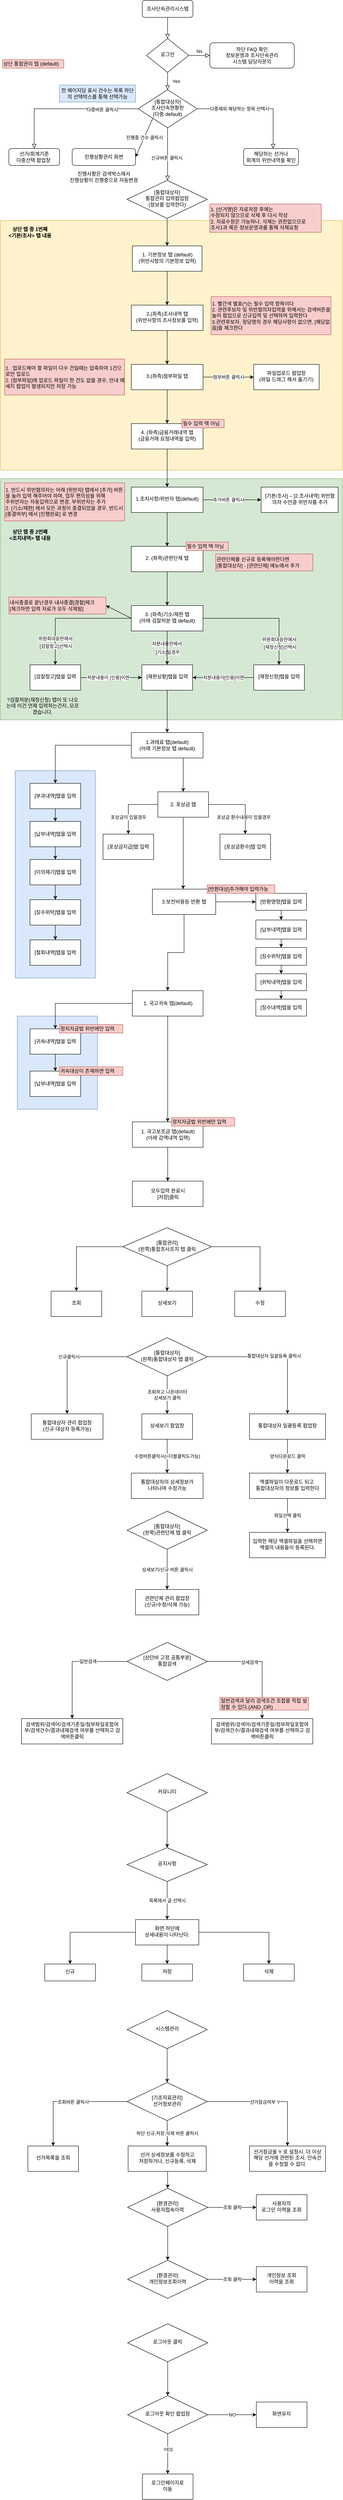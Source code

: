 <mxfile version="14.5.10" type="github">
  <diagram id="C5RBs43oDa-KdzZeNtuy" name="Page-1">
    <mxGraphModel dx="1038" dy="548" grid="1" gridSize="10" guides="1" tooltips="1" connect="1" arrows="1" fold="1" page="1" pageScale="1" pageWidth="827" pageHeight="1169" math="0" shadow="0">
      <root>
        <mxCell id="WIyWlLk6GJQsqaUBKTNV-0" />
        <mxCell id="WIyWlLk6GJQsqaUBKTNV-1" parent="WIyWlLk6GJQsqaUBKTNV-0" />
        <mxCell id="6jBMZ8I1oBQu_9AgyXMn-78" value="" style="endArrow=classic;html=1;exitX=0.5;exitY=1;exitDx=0;exitDy=0;entryX=0.5;entryY=0;entryDx=0;entryDy=0;" edge="1" parent="WIyWlLk6GJQsqaUBKTNV-1" source="6jBMZ8I1oBQu_9AgyXMn-67" target="6jBMZ8I1oBQu_9AgyXMn-77">
          <mxGeometry width="50" height="50" relative="1" as="geometry">
            <mxPoint x="490" y="5180" as="sourcePoint" />
            <mxPoint x="406" y="5230" as="targetPoint" />
          </mxGeometry>
        </mxCell>
        <mxCell id="6jBMZ8I1oBQu_9AgyXMn-10" value="" style="rounded=0;whiteSpace=wrap;html=1;fillColor=#dae8fc;strokeColor=#6c8ebf;" vertex="1" parent="WIyWlLk6GJQsqaUBKTNV-1">
          <mxGeometry x="50" y="2470" width="190" height="220" as="geometry" />
        </mxCell>
        <mxCell id="VF_8aTGz_swJNqBdA8Xl-92" value="" style="rounded=0;whiteSpace=wrap;html=1;fillColor=#dae8fc;strokeColor=#6c8ebf;" parent="WIyWlLk6GJQsqaUBKTNV-1" vertex="1">
          <mxGeometry x="45" y="1890" width="190" height="490" as="geometry" />
        </mxCell>
        <mxCell id="VF_8aTGz_swJNqBdA8Xl-57" value="" style="rounded=0;whiteSpace=wrap;html=1;fillColor=#d5e8d4;strokeColor=#82b366;" parent="WIyWlLk6GJQsqaUBKTNV-1" vertex="1">
          <mxGeometry x="10" y="1200" width="810" height="570" as="geometry" />
        </mxCell>
        <mxCell id="VF_8aTGz_swJNqBdA8Xl-43" value="" style="rounded=0;whiteSpace=wrap;html=1;fillColor=#fff2cc;strokeColor=#d6b656;" parent="WIyWlLk6GJQsqaUBKTNV-1" vertex="1">
          <mxGeometry x="10" y="590" width="810" height="590" as="geometry" />
        </mxCell>
        <mxCell id="WIyWlLk6GJQsqaUBKTNV-2" value="" style="rounded=0;html=1;jettySize=auto;orthogonalLoop=1;fontSize=11;endArrow=block;endFill=0;endSize=8;strokeWidth=1;shadow=0;labelBackgroundColor=none;edgeStyle=orthogonalEdgeStyle;" parent="WIyWlLk6GJQsqaUBKTNV-1" source="WIyWlLk6GJQsqaUBKTNV-3" target="WIyWlLk6GJQsqaUBKTNV-6" edge="1">
          <mxGeometry relative="1" as="geometry" />
        </mxCell>
        <mxCell id="WIyWlLk6GJQsqaUBKTNV-3" value="조사단속관리시스템" style="rounded=1;whiteSpace=wrap;html=1;fontSize=12;glass=0;strokeWidth=1;shadow=0;" parent="WIyWlLk6GJQsqaUBKTNV-1" vertex="1">
          <mxGeometry x="346" y="70" width="120" height="40" as="geometry" />
        </mxCell>
        <mxCell id="WIyWlLk6GJQsqaUBKTNV-4" value="Yes" style="rounded=0;html=1;jettySize=auto;orthogonalLoop=1;fontSize=11;endArrow=block;endFill=0;endSize=8;strokeWidth=1;shadow=0;labelBackgroundColor=none;edgeStyle=orthogonalEdgeStyle;" parent="WIyWlLk6GJQsqaUBKTNV-1" source="WIyWlLk6GJQsqaUBKTNV-6" target="WIyWlLk6GJQsqaUBKTNV-10" edge="1">
          <mxGeometry y="20" relative="1" as="geometry">
            <mxPoint as="offset" />
          </mxGeometry>
        </mxCell>
        <mxCell id="WIyWlLk6GJQsqaUBKTNV-5" value="No" style="edgeStyle=orthogonalEdgeStyle;rounded=0;html=1;jettySize=auto;orthogonalLoop=1;fontSize=11;endArrow=block;endFill=0;endSize=8;strokeWidth=1;shadow=0;labelBackgroundColor=none;" parent="WIyWlLk6GJQsqaUBKTNV-1" source="WIyWlLk6GJQsqaUBKTNV-6" target="WIyWlLk6GJQsqaUBKTNV-7" edge="1">
          <mxGeometry y="10" relative="1" as="geometry">
            <mxPoint as="offset" />
          </mxGeometry>
        </mxCell>
        <mxCell id="WIyWlLk6GJQsqaUBKTNV-6" value="로그인" style="rhombus;whiteSpace=wrap;html=1;shadow=0;fontFamily=Helvetica;fontSize=12;align=center;strokeWidth=1;spacing=6;spacingTop=-4;" parent="WIyWlLk6GJQsqaUBKTNV-1" vertex="1">
          <mxGeometry x="356" y="160" width="100" height="80" as="geometry" />
        </mxCell>
        <mxCell id="WIyWlLk6GJQsqaUBKTNV-7" value="하단 FAQ 확인&lt;br&gt;정보운영과 조사단속관리 &lt;br&gt;시스템 담당자문의" style="rounded=1;whiteSpace=wrap;html=1;fontSize=12;glass=0;strokeWidth=1;shadow=0;" parent="WIyWlLk6GJQsqaUBKTNV-1" vertex="1">
          <mxGeometry x="506" y="170" width="200" height="60" as="geometry" />
        </mxCell>
        <mxCell id="WIyWlLk6GJQsqaUBKTNV-8" value="" style="rounded=0;html=1;jettySize=auto;orthogonalLoop=1;fontSize=11;endArrow=block;endFill=0;endSize=8;strokeWidth=1;shadow=0;labelBackgroundColor=none;edgeStyle=orthogonalEdgeStyle;entryX=0.5;entryY=0;entryDx=0;entryDy=0;" parent="WIyWlLk6GJQsqaUBKTNV-1" edge="1">
          <mxGeometry x="0.758" y="44" relative="1" as="geometry">
            <mxPoint as="offset" />
            <mxPoint x="406" y="371" as="sourcePoint" />
            <mxPoint x="406" y="495" as="targetPoint" />
            <Array as="points" />
          </mxGeometry>
        </mxCell>
        <mxCell id="VF_8aTGz_swJNqBdA8Xl-21" value="신규버튼 클릭시" style="edgeLabel;html=1;align=center;verticalAlign=middle;resizable=0;points=[];" parent="WIyWlLk6GJQsqaUBKTNV-8" vertex="1" connectable="0">
          <mxGeometry x="0.136" y="-2" relative="1" as="geometry">
            <mxPoint as="offset" />
          </mxGeometry>
        </mxCell>
        <mxCell id="WIyWlLk6GJQsqaUBKTNV-9" value="" style="edgeStyle=orthogonalEdgeStyle;rounded=0;html=1;jettySize=auto;orthogonalLoop=1;fontSize=11;endArrow=block;endFill=0;endSize=8;strokeWidth=1;shadow=0;labelBackgroundColor=none;" parent="WIyWlLk6GJQsqaUBKTNV-1" source="WIyWlLk6GJQsqaUBKTNV-10" target="WIyWlLk6GJQsqaUBKTNV-12" edge="1">
          <mxGeometry y="10" relative="1" as="geometry">
            <mxPoint as="offset" />
            <Array as="points">
              <mxPoint x="656" y="326" />
            </Array>
          </mxGeometry>
        </mxCell>
        <mxCell id="VF_8aTGz_swJNqBdA8Xl-8" value="다중제외 해당하는 항목 선택시" style="edgeLabel;html=1;align=center;verticalAlign=middle;resizable=0;points=[];" parent="WIyWlLk6GJQsqaUBKTNV-9" vertex="1" connectable="0">
          <mxGeometry x="-0.275" relative="1" as="geometry">
            <mxPoint as="offset" />
          </mxGeometry>
        </mxCell>
        <mxCell id="WIyWlLk6GJQsqaUBKTNV-10" value="[통합대상자]&lt;br&gt;조사단속현황판&lt;br&gt;(다중 default)" style="rhombus;whiteSpace=wrap;html=1;shadow=0;fontFamily=Helvetica;fontSize=12;align=center;strokeWidth=1;spacing=6;spacingTop=-4;" parent="WIyWlLk6GJQsqaUBKTNV-1" vertex="1">
          <mxGeometry x="336" y="281" width="140" height="90" as="geometry" />
        </mxCell>
        <mxCell id="WIyWlLk6GJQsqaUBKTNV-12" value=" 해당하는 선거나 &lt;br&gt;회계의 위반내역을 확인" style="rounded=1;whiteSpace=wrap;html=1;fontSize=12;glass=0;strokeWidth=1;shadow=0;" parent="WIyWlLk6GJQsqaUBKTNV-1" vertex="1">
          <mxGeometry x="586" y="420" width="130" height="40" as="geometry" />
        </mxCell>
        <mxCell id="VF_8aTGz_swJNqBdA8Xl-0" value="한 페이지당 표시 건수는 목록 하단의 선택박스를 통해 선택가능" style="text;html=1;strokeColor=#6c8ebf;fillColor=#dae8fc;align=center;verticalAlign=middle;whiteSpace=wrap;rounded=0;" parent="WIyWlLk6GJQsqaUBKTNV-1" vertex="1">
          <mxGeometry x="150" y="270" width="180" height="40" as="geometry" />
        </mxCell>
        <mxCell id="VF_8aTGz_swJNqBdA8Xl-3" value="선거/회계기준 &lt;br&gt;다중선택 팝업창&amp;nbsp;" style="rounded=1;whiteSpace=wrap;html=1;fontSize=12;glass=0;strokeWidth=1;shadow=0;" parent="WIyWlLk6GJQsqaUBKTNV-1" vertex="1">
          <mxGeometry x="30" y="420" width="120" height="40" as="geometry" />
        </mxCell>
        <mxCell id="VF_8aTGz_swJNqBdA8Xl-4" value="" style="edgeStyle=orthogonalEdgeStyle;rounded=0;html=1;jettySize=auto;orthogonalLoop=1;fontSize=11;endArrow=block;endFill=0;endSize=8;strokeWidth=1;shadow=0;labelBackgroundColor=none;exitX=0;exitY=0.5;exitDx=0;exitDy=0;" parent="WIyWlLk6GJQsqaUBKTNV-1" source="WIyWlLk6GJQsqaUBKTNV-10" target="VF_8aTGz_swJNqBdA8Xl-3" edge="1">
          <mxGeometry x="-0.286" y="14" relative="1" as="geometry">
            <mxPoint as="offset" />
            <mxPoint x="486" y="336" as="sourcePoint" />
            <mxPoint x="636" y="420" as="targetPoint" />
          </mxGeometry>
        </mxCell>
        <mxCell id="VF_8aTGz_swJNqBdA8Xl-6" value="다중버튼 클릭시" style="edgeLabel;html=1;align=center;verticalAlign=middle;resizable=0;points=[];" parent="VF_8aTGz_swJNqBdA8Xl-4" vertex="1" connectable="0">
          <mxGeometry x="-0.498" y="2" relative="1" as="geometry">
            <mxPoint as="offset" />
          </mxGeometry>
        </mxCell>
        <mxCell id="VF_8aTGz_swJNqBdA8Xl-11" value="진행상황관리 화면" style="rounded=1;whiteSpace=wrap;html=1;fontSize=12;glass=0;strokeWidth=1;shadow=0;" parent="WIyWlLk6GJQsqaUBKTNV-1" vertex="1">
          <mxGeometry x="180" y="420" width="150" height="40" as="geometry" />
        </mxCell>
        <mxCell id="VF_8aTGz_swJNqBdA8Xl-15" value="진행중 건수 클릭시" style="endArrow=classic;html=1;exitX=0;exitY=1;exitDx=0;exitDy=0;entryX=1;entryY=0.5;entryDx=0;entryDy=0;" parent="WIyWlLk6GJQsqaUBKTNV-1" source="WIyWlLk6GJQsqaUBKTNV-10" target="VF_8aTGz_swJNqBdA8Xl-11" edge="1">
          <mxGeometry width="50" height="50" relative="1" as="geometry">
            <mxPoint x="310" y="500" as="sourcePoint" />
            <mxPoint x="360" y="450" as="targetPoint" />
          </mxGeometry>
        </mxCell>
        <mxCell id="VF_8aTGz_swJNqBdA8Xl-26" value="" style="edgeStyle=orthogonalEdgeStyle;rounded=0;orthogonalLoop=1;jettySize=auto;html=1;" parent="WIyWlLk6GJQsqaUBKTNV-1" source="VF_8aTGz_swJNqBdA8Xl-17" target="VF_8aTGz_swJNqBdA8Xl-25" edge="1">
          <mxGeometry relative="1" as="geometry" />
        </mxCell>
        <mxCell id="VF_8aTGz_swJNqBdA8Xl-17" value="[통합대상자]&lt;br&gt;통합관리 입력팝업창&lt;br&gt;(정보를 입력한다)" style="rhombus;whiteSpace=wrap;html=1;shadow=0;fontFamily=Helvetica;fontSize=12;align=center;strokeWidth=1;spacing=6;spacingTop=-4;" parent="WIyWlLk6GJQsqaUBKTNV-1" vertex="1">
          <mxGeometry x="310" y="495" width="190" height="90" as="geometry" />
        </mxCell>
        <mxCell id="VF_8aTGz_swJNqBdA8Xl-18" value="진행사황은 검색박스에서&lt;br&gt;진행상황이 진행중으로 자동변경" style="text;html=1;strokeColor=none;fillColor=none;align=center;verticalAlign=middle;whiteSpace=wrap;rounded=0;" parent="WIyWlLk6GJQsqaUBKTNV-1" vertex="1">
          <mxGeometry x="165" y="470" width="180" height="34" as="geometry" />
        </mxCell>
        <mxCell id="VF_8aTGz_swJNqBdA8Xl-22" value="1. [선거명]은 자료저장 후에는 &lt;br&gt;수정되지 않으므로 삭제 후 다시 작성&lt;br&gt;2. 자료수정은 가능하나, 삭제는 권한없으므로&lt;br&gt;조사1과 록은 정보운영과를 통해 삭제요청" style="text;html=1;strokeColor=#b85450;fillColor=#f8cecc;align=left;verticalAlign=middle;whiteSpace=wrap;rounded=0;" parent="WIyWlLk6GJQsqaUBKTNV-1" vertex="1">
          <mxGeometry x="506" y="551" width="264" height="67" as="geometry" />
        </mxCell>
        <mxCell id="VF_8aTGz_swJNqBdA8Xl-28" value="" style="edgeStyle=orthogonalEdgeStyle;rounded=0;orthogonalLoop=1;jettySize=auto;html=1;" parent="WIyWlLk6GJQsqaUBKTNV-1" source="VF_8aTGz_swJNqBdA8Xl-25" target="VF_8aTGz_swJNqBdA8Xl-27" edge="1">
          <mxGeometry relative="1" as="geometry" />
        </mxCell>
        <mxCell id="VF_8aTGz_swJNqBdA8Xl-25" value="1. 기본정보 탭 (default)&lt;br&gt;(위반사항의 기본정보 입력)" style="whiteSpace=wrap;html=1;shadow=0;strokeWidth=1;spacing=6;spacingTop=-4;" parent="WIyWlLk6GJQsqaUBKTNV-1" vertex="1">
          <mxGeometry x="322.5" y="650" width="165" height="60" as="geometry" />
        </mxCell>
        <mxCell id="VF_8aTGz_swJNqBdA8Xl-30" value="" style="edgeStyle=orthogonalEdgeStyle;rounded=0;orthogonalLoop=1;jettySize=auto;html=1;" parent="WIyWlLk6GJQsqaUBKTNV-1" source="VF_8aTGz_swJNqBdA8Xl-27" target="VF_8aTGz_swJNqBdA8Xl-29" edge="1">
          <mxGeometry relative="1" as="geometry" />
        </mxCell>
        <mxCell id="VF_8aTGz_swJNqBdA8Xl-27" value="2.(좌측)조사내역 탭&lt;br&gt;(위반사항의 조사정보를 입력)" style="whiteSpace=wrap;html=1;shadow=0;strokeWidth=1;spacing=6;spacingTop=-4;" parent="WIyWlLk6GJQsqaUBKTNV-1" vertex="1">
          <mxGeometry x="320" y="790" width="170" height="60" as="geometry" />
        </mxCell>
        <mxCell id="VF_8aTGz_swJNqBdA8Xl-33" value="첨부버튼 클릭시" style="edgeStyle=orthogonalEdgeStyle;rounded=0;orthogonalLoop=1;jettySize=auto;html=1;" parent="WIyWlLk6GJQsqaUBKTNV-1" source="VF_8aTGz_swJNqBdA8Xl-29" target="VF_8aTGz_swJNqBdA8Xl-32" edge="1">
          <mxGeometry relative="1" as="geometry" />
        </mxCell>
        <mxCell id="VF_8aTGz_swJNqBdA8Xl-36" value="" style="edgeStyle=orthogonalEdgeStyle;rounded=0;orthogonalLoop=1;jettySize=auto;html=1;" parent="WIyWlLk6GJQsqaUBKTNV-1" source="VF_8aTGz_swJNqBdA8Xl-29" target="VF_8aTGz_swJNqBdA8Xl-35" edge="1">
          <mxGeometry relative="1" as="geometry" />
        </mxCell>
        <mxCell id="VF_8aTGz_swJNqBdA8Xl-29" value="3.(좌측)첨부파일 탭" style="whiteSpace=wrap;html=1;shadow=0;strokeWidth=1;spacing=6;spacingTop=-4;" parent="WIyWlLk6GJQsqaUBKTNV-1" vertex="1">
          <mxGeometry x="320" y="930" width="170" height="60" as="geometry" />
        </mxCell>
        <mxCell id="VF_8aTGz_swJNqBdA8Xl-31" value="1. 빨간색 별표(*)는 필수 입력 항목이다&lt;br&gt;2. 관련후보자 및 위반혐의자입력을 위해서는 검색버튼을 눌러 팝업으로 신규입력 및 선택하여 입력한다&lt;br&gt;3.관련후보자, 정당명의 경우 해당사항이 없으면, [해당없음]을 체크한다" style="text;html=1;strokeColor=#b85450;fillColor=#f8cecc;align=left;verticalAlign=middle;whiteSpace=wrap;rounded=0;" parent="WIyWlLk6GJQsqaUBKTNV-1" vertex="1">
          <mxGeometry x="509" y="770" width="284" height="90" as="geometry" />
        </mxCell>
        <mxCell id="VF_8aTGz_swJNqBdA8Xl-32" value="파일업로드 팝업창&lt;br&gt;(파일 드래그 해서 옮기기)" style="whiteSpace=wrap;html=1;shadow=0;strokeWidth=1;spacing=6;spacingTop=-4;" parent="WIyWlLk6GJQsqaUBKTNV-1" vertex="1">
          <mxGeometry x="610" y="930" width="155" height="60" as="geometry" />
        </mxCell>
        <mxCell id="VF_8aTGz_swJNqBdA8Xl-34" value="1.&amp;nbsp; 업로드해야 할 파일이 다수 건일때는 압축하여 1건으로만 업로드&lt;br&gt;2.&amp;nbsp;[첨부파일]에 업로드 파일이 한 건도 없을 경우, 안내 메세지 팝업이 발생되지만 저장 가능" style="text;html=1;strokeColor=#b85450;fillColor=#f8cecc;align=left;verticalAlign=middle;whiteSpace=wrap;rounded=0;" parent="WIyWlLk6GJQsqaUBKTNV-1" vertex="1">
          <mxGeometry x="20" y="917.5" width="284" height="85" as="geometry" />
        </mxCell>
        <mxCell id="VF_8aTGz_swJNqBdA8Xl-38" value="" style="edgeStyle=orthogonalEdgeStyle;rounded=0;orthogonalLoop=1;jettySize=auto;html=1;" parent="WIyWlLk6GJQsqaUBKTNV-1" source="VF_8aTGz_swJNqBdA8Xl-35" target="VF_8aTGz_swJNqBdA8Xl-37" edge="1">
          <mxGeometry relative="1" as="geometry" />
        </mxCell>
        <mxCell id="VF_8aTGz_swJNqBdA8Xl-35" value="4. (좌측)금융거래내역 탭&lt;br&gt;(금융거래 요청내역을 입력)" style="whiteSpace=wrap;html=1;shadow=0;strokeWidth=1;spacing=6;spacingTop=-4;" parent="WIyWlLk6GJQsqaUBKTNV-1" vertex="1">
          <mxGeometry x="320" y="1070" width="170" height="60" as="geometry" />
        </mxCell>
        <mxCell id="VF_8aTGz_swJNqBdA8Xl-47" value="" style="edgeStyle=orthogonalEdgeStyle;rounded=0;orthogonalLoop=1;jettySize=auto;html=1;" parent="WIyWlLk6GJQsqaUBKTNV-1" source="VF_8aTGz_swJNqBdA8Xl-37" target="VF_8aTGz_swJNqBdA8Xl-46" edge="1">
          <mxGeometry relative="1" as="geometry" />
        </mxCell>
        <mxCell id="VF_8aTGz_swJNqBdA8Xl-48" value="추가버튼 클릭시" style="edgeLabel;html=1;align=center;verticalAlign=middle;resizable=0;points=[];" parent="VF_8aTGz_swJNqBdA8Xl-47" vertex="1" connectable="0">
          <mxGeometry x="0.189" y="2" relative="1" as="geometry">
            <mxPoint x="-22" y="2" as="offset" />
          </mxGeometry>
        </mxCell>
        <mxCell id="VF_8aTGz_swJNqBdA8Xl-52" value="" style="edgeStyle=orthogonalEdgeStyle;rounded=0;orthogonalLoop=1;jettySize=auto;html=1;" parent="WIyWlLk6GJQsqaUBKTNV-1" source="VF_8aTGz_swJNqBdA8Xl-37" target="VF_8aTGz_swJNqBdA8Xl-51" edge="1">
          <mxGeometry relative="1" as="geometry" />
        </mxCell>
        <mxCell id="VF_8aTGz_swJNqBdA8Xl-37" value="1.조치사항/위반자 탭(default)" style="whiteSpace=wrap;html=1;shadow=0;strokeWidth=1;spacing=6;spacingTop=-4;" parent="WIyWlLk6GJQsqaUBKTNV-1" vertex="1">
          <mxGeometry x="320" y="1220" width="170" height="60" as="geometry" />
        </mxCell>
        <mxCell id="VF_8aTGz_swJNqBdA8Xl-39" value="필수 입력 택 아님" style="text;html=1;strokeColor=#b85450;fillColor=#f8cecc;align=left;verticalAlign=middle;whiteSpace=wrap;rounded=0;" parent="WIyWlLk6GJQsqaUBKTNV-1" vertex="1">
          <mxGeometry x="440" y="1060" width="100" height="20" as="geometry" />
        </mxCell>
        <mxCell id="VF_8aTGz_swJNqBdA8Xl-44" value="&lt;b&gt;상단 탭 중 1번째 &lt;br&gt;&amp;lt;기본/조사&amp;gt; 탭 내용&lt;/b&gt;" style="text;html=1;strokeColor=none;fillColor=none;align=center;verticalAlign=middle;whiteSpace=wrap;rounded=0;" parent="WIyWlLk6GJQsqaUBKTNV-1" vertex="1">
          <mxGeometry x="20" y="601" width="120" height="34" as="geometry" />
        </mxCell>
        <mxCell id="VF_8aTGz_swJNqBdA8Xl-46" value="&lt;span style=&quot;text-align: left&quot;&gt;[기본/조사] – [2.조사내역] 위반혐의자 수만큼 &lt;/span&gt;위반자를 추가" style="whiteSpace=wrap;html=1;shadow=0;strokeWidth=1;spacing=6;spacingTop=-4;" parent="WIyWlLk6GJQsqaUBKTNV-1" vertex="1">
          <mxGeometry x="627.5" y="1220" width="182.5" height="60" as="geometry" />
        </mxCell>
        <mxCell id="VF_8aTGz_swJNqBdA8Xl-50" value="1. 반드시 위반혐의자는 아래 [위반자] 탭에서 [추가] 버튼을 눌러 입력 해주어야 하며, 업무 편의성을 위해&lt;br&gt; 주위반자는 자동입력으로 변경, 부위반자는 추가&lt;br&gt;2. [기소/재판] 에서 모든 과정이 종결되었을 경우, 반드시 [종결여부] 에서 [진행완료] 로 변경" style="text;html=1;strokeColor=#b85450;fillColor=#f8cecc;align=left;verticalAlign=middle;whiteSpace=wrap;rounded=0;" parent="WIyWlLk6GJQsqaUBKTNV-1" vertex="1">
          <mxGeometry x="20" y="1210" width="284" height="90" as="geometry" />
        </mxCell>
        <mxCell id="VF_8aTGz_swJNqBdA8Xl-56" value="" style="edgeStyle=orthogonalEdgeStyle;rounded=0;orthogonalLoop=1;jettySize=auto;html=1;" parent="WIyWlLk6GJQsqaUBKTNV-1" source="VF_8aTGz_swJNqBdA8Xl-51" target="VF_8aTGz_swJNqBdA8Xl-55" edge="1">
          <mxGeometry relative="1" as="geometry" />
        </mxCell>
        <mxCell id="VF_8aTGz_swJNqBdA8Xl-51" value="2. (좌측)관련단체 탭" style="whiteSpace=wrap;html=1;shadow=0;strokeWidth=1;spacing=6;spacingTop=-4;" parent="WIyWlLk6GJQsqaUBKTNV-1" vertex="1">
          <mxGeometry x="320" y="1360" width="170" height="60" as="geometry" />
        </mxCell>
        <mxCell id="VF_8aTGz_swJNqBdA8Xl-53" value="필수 입력 택 아님" style="text;html=1;strokeColor=#b85450;fillColor=#f8cecc;align=left;verticalAlign=middle;whiteSpace=wrap;rounded=0;" parent="WIyWlLk6GJQsqaUBKTNV-1" vertex="1">
          <mxGeometry x="450" y="1350" width="100" height="20" as="geometry" />
        </mxCell>
        <mxCell id="VF_8aTGz_swJNqBdA8Xl-54" value="관련단체를 신규로 등록해야한다면 &lt;br&gt;[통합대상자] - [관련단체] 메뉴에서 추가" style="text;html=1;strokeColor=#b85450;fillColor=#f8cecc;align=left;verticalAlign=middle;whiteSpace=wrap;rounded=0;" parent="WIyWlLk6GJQsqaUBKTNV-1" vertex="1">
          <mxGeometry x="520" y="1378" width="230" height="40" as="geometry" />
        </mxCell>
        <mxCell id="VF_8aTGz_swJNqBdA8Xl-60" value="" style="edgeStyle=orthogonalEdgeStyle;rounded=0;orthogonalLoop=1;jettySize=auto;html=1;" parent="WIyWlLk6GJQsqaUBKTNV-1" source="VF_8aTGz_swJNqBdA8Xl-55" target="VF_8aTGz_swJNqBdA8Xl-59" edge="1">
          <mxGeometry relative="1" as="geometry" />
        </mxCell>
        <mxCell id="VF_8aTGz_swJNqBdA8Xl-72" value="처분내용란에서" style="edgeLabel;html=1;align=center;verticalAlign=middle;resizable=0;points=[];" parent="VF_8aTGz_swJNqBdA8Xl-60" vertex="1" connectable="0">
          <mxGeometry x="-0.265" y="-1" relative="1" as="geometry">
            <mxPoint as="offset" />
          </mxGeometry>
        </mxCell>
        <mxCell id="VF_8aTGz_swJNqBdA8Xl-73" value="[기소]일경우" style="edgeLabel;html=1;align=center;verticalAlign=middle;resizable=0;points=[];" parent="VF_8aTGz_swJNqBdA8Xl-60" vertex="1" connectable="0">
          <mxGeometry x="0.235" y="1" relative="1" as="geometry">
            <mxPoint as="offset" />
          </mxGeometry>
        </mxCell>
        <mxCell id="VF_8aTGz_swJNqBdA8Xl-62" value="" style="edgeStyle=orthogonalEdgeStyle;rounded=0;orthogonalLoop=1;jettySize=auto;html=1;" parent="WIyWlLk6GJQsqaUBKTNV-1" source="VF_8aTGz_swJNqBdA8Xl-55" target="VF_8aTGz_swJNqBdA8Xl-61" edge="1">
          <mxGeometry relative="1" as="geometry" />
        </mxCell>
        <mxCell id="VF_8aTGz_swJNqBdA8Xl-65" value="[검찰항고]선택시" style="edgeLabel;html=1;align=center;verticalAlign=middle;resizable=0;points=[];" parent="VF_8aTGz_swJNqBdA8Xl-62" vertex="1" connectable="0">
          <mxGeometry x="0.696" y="1" relative="1" as="geometry">
            <mxPoint as="offset" />
          </mxGeometry>
        </mxCell>
        <mxCell id="VF_8aTGz_swJNqBdA8Xl-67" value="위원회대응란에서" style="edgeLabel;html=1;align=center;verticalAlign=middle;resizable=0;points=[];" parent="VF_8aTGz_swJNqBdA8Xl-62" vertex="1" connectable="0">
          <mxGeometry x="0.531" relative="1" as="geometry">
            <mxPoint y="6" as="offset" />
          </mxGeometry>
        </mxCell>
        <mxCell id="VF_8aTGz_swJNqBdA8Xl-64" value="" style="edgeStyle=orthogonalEdgeStyle;rounded=0;orthogonalLoop=1;jettySize=auto;html=1;" parent="WIyWlLk6GJQsqaUBKTNV-1" source="VF_8aTGz_swJNqBdA8Xl-55" target="VF_8aTGz_swJNqBdA8Xl-63" edge="1">
          <mxGeometry relative="1" as="geometry" />
        </mxCell>
        <mxCell id="VF_8aTGz_swJNqBdA8Xl-70" value="위원회대응란에서" style="edgeLabel;html=1;align=center;verticalAlign=middle;resizable=0;points=[];" parent="VF_8aTGz_swJNqBdA8Xl-64" vertex="1" connectable="0">
          <mxGeometry x="0.541" y="-2" relative="1" as="geometry">
            <mxPoint x="2" y="6" as="offset" />
          </mxGeometry>
        </mxCell>
        <mxCell id="VF_8aTGz_swJNqBdA8Xl-71" value="[재정신청]선택시" style="edgeLabel;html=1;align=center;verticalAlign=middle;resizable=0;points=[];" parent="VF_8aTGz_swJNqBdA8Xl-64" vertex="1" connectable="0">
          <mxGeometry x="0.706" y="2" relative="1" as="geometry">
            <mxPoint as="offset" />
          </mxGeometry>
        </mxCell>
        <mxCell id="VF_8aTGz_swJNqBdA8Xl-80" style="edgeStyle=orthogonalEdgeStyle;rounded=0;orthogonalLoop=1;jettySize=auto;html=1;" parent="WIyWlLk6GJQsqaUBKTNV-1" source="VF_8aTGz_swJNqBdA8Xl-55" edge="1">
          <mxGeometry relative="1" as="geometry">
            <mxPoint x="405" y="1800" as="targetPoint" />
          </mxGeometry>
        </mxCell>
        <mxCell id="VF_8aTGz_swJNqBdA8Xl-55" value="3. (좌측)기소/재판 탭&lt;br&gt;(아래 검찰처분 탭 default)" style="whiteSpace=wrap;html=1;shadow=0;strokeWidth=1;spacing=6;spacingTop=-4;" parent="WIyWlLk6GJQsqaUBKTNV-1" vertex="1">
          <mxGeometry x="320" y="1500" width="170" height="60" as="geometry" />
        </mxCell>
        <mxCell id="VF_8aTGz_swJNqBdA8Xl-58" value="&lt;b&gt;상단 탭 중 2번째 &lt;br&gt;&amp;lt;조치내역&amp;gt; 탭 내용&lt;/b&gt;" style="text;html=1;strokeColor=none;fillColor=none;align=center;verticalAlign=middle;whiteSpace=wrap;rounded=0;" parent="WIyWlLk6GJQsqaUBKTNV-1" vertex="1">
          <mxGeometry x="20" y="1316" width="120" height="34" as="geometry" />
        </mxCell>
        <mxCell id="VF_8aTGz_swJNqBdA8Xl-59" value="[재판상황]탭을 입력" style="whiteSpace=wrap;html=1;shadow=0;strokeWidth=1;spacing=6;spacingTop=-4;" parent="WIyWlLk6GJQsqaUBKTNV-1" vertex="1">
          <mxGeometry x="345" y="1640" width="120" height="60" as="geometry" />
        </mxCell>
        <mxCell id="VF_8aTGz_swJNqBdA8Xl-61" value="[검찰항고]탭을 입력" style="whiteSpace=wrap;html=1;shadow=0;strokeWidth=1;spacing=6;spacingTop=-4;" parent="WIyWlLk6GJQsqaUBKTNV-1" vertex="1">
          <mxGeometry x="80" y="1640" width="120" height="60" as="geometry" />
        </mxCell>
        <mxCell id="VF_8aTGz_swJNqBdA8Xl-63" value="[재정신청]탭을 입력" style="whiteSpace=wrap;html=1;shadow=0;strokeWidth=1;spacing=6;spacingTop=-4;" parent="WIyWlLk6GJQsqaUBKTNV-1" vertex="1">
          <mxGeometry x="610" y="1640" width="120" height="60" as="geometry" />
        </mxCell>
        <mxCell id="VF_8aTGz_swJNqBdA8Xl-74" value="내사종결로 끝난경우 내사종결[경찰]체크&lt;br&gt;[체크하면 입력 자료가 모두 삭제됨]" style="text;html=1;strokeColor=#b85450;fillColor=#f8cecc;align=left;verticalAlign=middle;whiteSpace=wrap;rounded=0;" parent="WIyWlLk6GJQsqaUBKTNV-1" vertex="1">
          <mxGeometry x="30" y="1480" width="230" height="40" as="geometry" />
        </mxCell>
        <mxCell id="VF_8aTGz_swJNqBdA8Xl-75" value="" style="endArrow=classic;html=1;entryX=1;entryY=0.5;entryDx=0;entryDy=0;exitX=0;exitY=0.5;exitDx=0;exitDy=0;" parent="WIyWlLk6GJQsqaUBKTNV-1" source="VF_8aTGz_swJNqBdA8Xl-55" target="VF_8aTGz_swJNqBdA8Xl-74" edge="1">
          <mxGeometry width="50" height="50" relative="1" as="geometry">
            <mxPoint x="310" y="1640" as="sourcePoint" />
            <mxPoint x="360" y="1590" as="targetPoint" />
          </mxGeometry>
        </mxCell>
        <mxCell id="VF_8aTGz_swJNqBdA8Xl-76" value="처분내용이 [인용]이면" style="endArrow=classic;html=1;exitX=1;exitY=0.5;exitDx=0;exitDy=0;entryX=0;entryY=0.5;entryDx=0;entryDy=0;" parent="WIyWlLk6GJQsqaUBKTNV-1" source="VF_8aTGz_swJNqBdA8Xl-61" edge="1">
          <mxGeometry x="-0.111" width="50" height="50" relative="1" as="geometry">
            <mxPoint x="210" y="1670" as="sourcePoint" />
            <mxPoint x="345" y="1670" as="targetPoint" />
            <mxPoint as="offset" />
          </mxGeometry>
        </mxCell>
        <mxCell id="VF_8aTGz_swJNqBdA8Xl-77" value="처분내용이[인용]이면" style="endArrow=classic;html=1;exitX=0;exitY=0.5;exitDx=0;exitDy=0;entryX=1;entryY=0.5;entryDx=0;entryDy=0;" parent="WIyWlLk6GJQsqaUBKTNV-1" source="VF_8aTGz_swJNqBdA8Xl-63" target="VF_8aTGz_swJNqBdA8Xl-59" edge="1">
          <mxGeometry width="50" height="50" relative="1" as="geometry">
            <mxPoint x="310" y="1640" as="sourcePoint" />
            <mxPoint x="360" y="1590" as="targetPoint" />
          </mxGeometry>
        </mxCell>
        <mxCell id="VF_8aTGz_swJNqBdA8Xl-78" value="?검찰처분(재정신청) 탭이 또 나오는데 이건 언제 입력하는건지..모르겠습니다." style="text;html=1;strokeColor=none;fillColor=none;align=center;verticalAlign=middle;whiteSpace=wrap;rounded=0;" parent="WIyWlLk6GJQsqaUBKTNV-1" vertex="1">
          <mxGeometry x="20" y="1720" width="180" height="34" as="geometry" />
        </mxCell>
        <mxCell id="VF_8aTGz_swJNqBdA8Xl-83" value="" style="edgeStyle=orthogonalEdgeStyle;rounded=0;orthogonalLoop=1;jettySize=auto;html=1;" parent="WIyWlLk6GJQsqaUBKTNV-1" source="VF_8aTGz_swJNqBdA8Xl-81" target="VF_8aTGz_swJNqBdA8Xl-82" edge="1">
          <mxGeometry relative="1" as="geometry" />
        </mxCell>
        <mxCell id="VF_8aTGz_swJNqBdA8Xl-94" value="" style="edgeStyle=orthogonalEdgeStyle;rounded=0;orthogonalLoop=1;jettySize=auto;html=1;" parent="WIyWlLk6GJQsqaUBKTNV-1" source="VF_8aTGz_swJNqBdA8Xl-81" target="VF_8aTGz_swJNqBdA8Xl-93" edge="1">
          <mxGeometry relative="1" as="geometry">
            <Array as="points">
              <mxPoint x="443" y="1900" />
              <mxPoint x="443" y="1900" />
            </Array>
          </mxGeometry>
        </mxCell>
        <mxCell id="VF_8aTGz_swJNqBdA8Xl-81" value="1.과태료 탭(default)&lt;br&gt;(아래 기본정보 탭 default)" style="rounded=0;whiteSpace=wrap;html=1;" parent="WIyWlLk6GJQsqaUBKTNV-1" vertex="1">
          <mxGeometry x="320" y="1800" width="170" height="60" as="geometry" />
        </mxCell>
        <mxCell id="VF_8aTGz_swJNqBdA8Xl-85" value="" style="edgeStyle=orthogonalEdgeStyle;rounded=0;orthogonalLoop=1;jettySize=auto;html=1;" parent="WIyWlLk6GJQsqaUBKTNV-1" source="VF_8aTGz_swJNqBdA8Xl-82" target="VF_8aTGz_swJNqBdA8Xl-84" edge="1">
          <mxGeometry relative="1" as="geometry" />
        </mxCell>
        <mxCell id="VF_8aTGz_swJNqBdA8Xl-82" value="[부과내역]탭을 입력" style="whiteSpace=wrap;html=1;rounded=0;" parent="WIyWlLk6GJQsqaUBKTNV-1" vertex="1">
          <mxGeometry x="80" y="1920" width="120" height="60" as="geometry" />
        </mxCell>
        <mxCell id="VF_8aTGz_swJNqBdA8Xl-87" value="" style="edgeStyle=orthogonalEdgeStyle;rounded=0;orthogonalLoop=1;jettySize=auto;html=1;" parent="WIyWlLk6GJQsqaUBKTNV-1" source="VF_8aTGz_swJNqBdA8Xl-84" target="VF_8aTGz_swJNqBdA8Xl-86" edge="1">
          <mxGeometry relative="1" as="geometry" />
        </mxCell>
        <mxCell id="VF_8aTGz_swJNqBdA8Xl-84" value="[납부내역]탭을 입력" style="whiteSpace=wrap;html=1;rounded=0;" parent="WIyWlLk6GJQsqaUBKTNV-1" vertex="1">
          <mxGeometry x="80" y="2010" width="120" height="60" as="geometry" />
        </mxCell>
        <mxCell id="VF_8aTGz_swJNqBdA8Xl-89" value="" style="edgeStyle=orthogonalEdgeStyle;rounded=0;orthogonalLoop=1;jettySize=auto;html=1;" parent="WIyWlLk6GJQsqaUBKTNV-1" source="VF_8aTGz_swJNqBdA8Xl-86" target="VF_8aTGz_swJNqBdA8Xl-88" edge="1">
          <mxGeometry relative="1" as="geometry" />
        </mxCell>
        <mxCell id="VF_8aTGz_swJNqBdA8Xl-86" value="[이의제기]탭을 입력" style="whiteSpace=wrap;html=1;rounded=0;" parent="WIyWlLk6GJQsqaUBKTNV-1" vertex="1">
          <mxGeometry x="80" y="2100" width="120" height="60" as="geometry" />
        </mxCell>
        <mxCell id="VF_8aTGz_swJNqBdA8Xl-91" value="" style="edgeStyle=orthogonalEdgeStyle;rounded=0;orthogonalLoop=1;jettySize=auto;html=1;" parent="WIyWlLk6GJQsqaUBKTNV-1" source="VF_8aTGz_swJNqBdA8Xl-88" target="VF_8aTGz_swJNqBdA8Xl-90" edge="1">
          <mxGeometry relative="1" as="geometry" />
        </mxCell>
        <mxCell id="VF_8aTGz_swJNqBdA8Xl-88" value="[징수위탁]탭을 입력" style="whiteSpace=wrap;html=1;rounded=0;" parent="WIyWlLk6GJQsqaUBKTNV-1" vertex="1">
          <mxGeometry x="80" y="2195" width="120" height="60" as="geometry" />
        </mxCell>
        <mxCell id="VF_8aTGz_swJNqBdA8Xl-90" value="[철회내역]탭을 입력" style="whiteSpace=wrap;html=1;rounded=0;" parent="WIyWlLk6GJQsqaUBKTNV-1" vertex="1">
          <mxGeometry x="80" y="2290" width="120" height="60" as="geometry" />
        </mxCell>
        <mxCell id="VF_8aTGz_swJNqBdA8Xl-96" value="" style="edgeStyle=orthogonalEdgeStyle;rounded=0;orthogonalLoop=1;jettySize=auto;html=1;" parent="WIyWlLk6GJQsqaUBKTNV-1" source="VF_8aTGz_swJNqBdA8Xl-93" target="VF_8aTGz_swJNqBdA8Xl-95" edge="1">
          <mxGeometry relative="1" as="geometry" />
        </mxCell>
        <mxCell id="VF_8aTGz_swJNqBdA8Xl-97" value="포상금이 있을경우" style="edgeLabel;html=1;align=center;verticalAlign=middle;resizable=0;points=[];" parent="VF_8aTGz_swJNqBdA8Xl-96" vertex="1" connectable="0">
          <mxGeometry x="0.323" y="2" relative="1" as="geometry">
            <mxPoint x="-2" y="7" as="offset" />
          </mxGeometry>
        </mxCell>
        <mxCell id="VF_8aTGz_swJNqBdA8Xl-99" value="" style="edgeStyle=orthogonalEdgeStyle;rounded=0;orthogonalLoop=1;jettySize=auto;html=1;" parent="WIyWlLk6GJQsqaUBKTNV-1" source="VF_8aTGz_swJNqBdA8Xl-93" target="VF_8aTGz_swJNqBdA8Xl-98" edge="1">
          <mxGeometry relative="1" as="geometry" />
        </mxCell>
        <mxCell id="VF_8aTGz_swJNqBdA8Xl-100" value="포상금 환수내용이 있을경우" style="edgeLabel;html=1;align=center;verticalAlign=middle;resizable=0;points=[];" parent="VF_8aTGz_swJNqBdA8Xl-99" vertex="1" connectable="0">
          <mxGeometry x="0.702" y="-2" relative="1" as="geometry">
            <mxPoint x="-2" y="-17" as="offset" />
          </mxGeometry>
        </mxCell>
        <mxCell id="VF_8aTGz_swJNqBdA8Xl-93" value="2. 포상금 탭" style="whiteSpace=wrap;html=1;rounded=0;" parent="WIyWlLk6GJQsqaUBKTNV-1" vertex="1">
          <mxGeometry x="383" y="1940" width="120" height="60" as="geometry" />
        </mxCell>
        <mxCell id="VF_8aTGz_swJNqBdA8Xl-95" value="[포상금지급]탭 입력" style="whiteSpace=wrap;html=1;rounded=0;" parent="WIyWlLk6GJQsqaUBKTNV-1" vertex="1">
          <mxGeometry x="253" y="2040" width="120" height="60" as="geometry" />
        </mxCell>
        <mxCell id="VF_8aTGz_swJNqBdA8Xl-98" value="[포상금환수]탭 입력" style="whiteSpace=wrap;html=1;rounded=0;" parent="WIyWlLk6GJQsqaUBKTNV-1" vertex="1">
          <mxGeometry x="530" y="2040" width="120" height="60" as="geometry" />
        </mxCell>
        <mxCell id="6jBMZ8I1oBQu_9AgyXMn-1" value="" style="edgeStyle=orthogonalEdgeStyle;rounded=0;orthogonalLoop=1;jettySize=auto;html=1;" edge="1" parent="WIyWlLk6GJQsqaUBKTNV-1" source="VF_8aTGz_swJNqBdA8Xl-101" target="6jBMZ8I1oBQu_9AgyXMn-0">
          <mxGeometry relative="1" as="geometry" />
        </mxCell>
        <mxCell id="6jBMZ8I1oBQu_9AgyXMn-97" value="" style="edgeStyle=orthogonalEdgeStyle;rounded=0;orthogonalLoop=1;jettySize=auto;html=1;" edge="1" parent="WIyWlLk6GJQsqaUBKTNV-1" source="VF_8aTGz_swJNqBdA8Xl-101" target="6jBMZ8I1oBQu_9AgyXMn-96">
          <mxGeometry relative="1" as="geometry" />
        </mxCell>
        <mxCell id="VF_8aTGz_swJNqBdA8Xl-101" value="3.보전비용등 반환 탭" style="whiteSpace=wrap;html=1;rounded=0;" parent="WIyWlLk6GJQsqaUBKTNV-1" vertex="1">
          <mxGeometry x="370" y="2170" width="150" height="60" as="geometry" />
        </mxCell>
        <mxCell id="VF_8aTGz_swJNqBdA8Xl-103" value="" style="endArrow=classic;html=1;exitX=0.5;exitY=1;exitDx=0;exitDy=0;" parent="WIyWlLk6GJQsqaUBKTNV-1" source="VF_8aTGz_swJNqBdA8Xl-93" edge="1">
          <mxGeometry width="50" height="50" relative="1" as="geometry">
            <mxPoint x="330" y="2030" as="sourcePoint" />
            <mxPoint x="443" y="2170" as="targetPoint" />
          </mxGeometry>
        </mxCell>
        <mxCell id="6jBMZ8I1oBQu_9AgyXMn-5" value="" style="edgeStyle=orthogonalEdgeStyle;rounded=0;orthogonalLoop=1;jettySize=auto;html=1;" edge="1" parent="WIyWlLk6GJQsqaUBKTNV-1" source="6jBMZ8I1oBQu_9AgyXMn-0" target="6jBMZ8I1oBQu_9AgyXMn-4">
          <mxGeometry relative="1" as="geometry" />
        </mxCell>
        <mxCell id="6jBMZ8I1oBQu_9AgyXMn-14" value="" style="edgeStyle=orthogonalEdgeStyle;rounded=0;orthogonalLoop=1;jettySize=auto;html=1;" edge="1" parent="WIyWlLk6GJQsqaUBKTNV-1" source="6jBMZ8I1oBQu_9AgyXMn-0" target="6jBMZ8I1oBQu_9AgyXMn-13">
          <mxGeometry relative="1" as="geometry" />
        </mxCell>
        <mxCell id="6jBMZ8I1oBQu_9AgyXMn-0" value="1. 국고귀속 탭(default)" style="whiteSpace=wrap;html=1;rounded=0;" vertex="1" parent="WIyWlLk6GJQsqaUBKTNV-1">
          <mxGeometry x="322.5" y="2410" width="167.5" height="60" as="geometry" />
        </mxCell>
        <mxCell id="6jBMZ8I1oBQu_9AgyXMn-7" value="" style="edgeStyle=orthogonalEdgeStyle;rounded=0;orthogonalLoop=1;jettySize=auto;html=1;" edge="1" parent="WIyWlLk6GJQsqaUBKTNV-1" source="6jBMZ8I1oBQu_9AgyXMn-4" target="6jBMZ8I1oBQu_9AgyXMn-6">
          <mxGeometry relative="1" as="geometry" />
        </mxCell>
        <mxCell id="6jBMZ8I1oBQu_9AgyXMn-4" value="[귀속내역]탭을 입력" style="whiteSpace=wrap;html=1;rounded=0;" vertex="1" parent="WIyWlLk6GJQsqaUBKTNV-1">
          <mxGeometry x="80" y="2500" width="120" height="60" as="geometry" />
        </mxCell>
        <mxCell id="6jBMZ8I1oBQu_9AgyXMn-6" value="[납부내역]탭을 입력" style="whiteSpace=wrap;html=1;rounded=0;" vertex="1" parent="WIyWlLk6GJQsqaUBKTNV-1">
          <mxGeometry x="80" y="2600" width="120" height="60" as="geometry" />
        </mxCell>
        <mxCell id="6jBMZ8I1oBQu_9AgyXMn-8" value="정치자금법 위반에만 입력" style="text;html=1;strokeColor=#b85450;fillColor=#f8cecc;align=left;verticalAlign=middle;whiteSpace=wrap;rounded=0;" vertex="1" parent="WIyWlLk6GJQsqaUBKTNV-1">
          <mxGeometry x="150" y="2490" width="150" height="20" as="geometry" />
        </mxCell>
        <mxCell id="6jBMZ8I1oBQu_9AgyXMn-9" value="귀속대상이 존재하면 입력" style="text;html=1;strokeColor=#b85450;fillColor=#f8cecc;align=left;verticalAlign=middle;whiteSpace=wrap;rounded=0;" vertex="1" parent="WIyWlLk6GJQsqaUBKTNV-1">
          <mxGeometry x="150" y="2590" width="150" height="20" as="geometry" />
        </mxCell>
        <mxCell id="6jBMZ8I1oBQu_9AgyXMn-17" value="" style="edgeStyle=orthogonalEdgeStyle;rounded=0;orthogonalLoop=1;jettySize=auto;html=1;" edge="1" parent="WIyWlLk6GJQsqaUBKTNV-1" source="6jBMZ8I1oBQu_9AgyXMn-13" target="6jBMZ8I1oBQu_9AgyXMn-16">
          <mxGeometry relative="1" as="geometry" />
        </mxCell>
        <mxCell id="6jBMZ8I1oBQu_9AgyXMn-13" value="1. 국고보조금 탭(default)&lt;br&gt;(아래 감액내역 입력)" style="whiteSpace=wrap;html=1;rounded=0;" vertex="1" parent="WIyWlLk6GJQsqaUBKTNV-1">
          <mxGeometry x="322.5" y="2720" width="167.5" height="60" as="geometry" />
        </mxCell>
        <mxCell id="6jBMZ8I1oBQu_9AgyXMn-15" value="정치자금법 위반에만 입력" style="text;html=1;strokeColor=#b85450;fillColor=#f8cecc;align=left;verticalAlign=middle;whiteSpace=wrap;rounded=0;" vertex="1" parent="WIyWlLk6GJQsqaUBKTNV-1">
          <mxGeometry x="415" y="2710" width="150" height="20" as="geometry" />
        </mxCell>
        <mxCell id="6jBMZ8I1oBQu_9AgyXMn-16" value="모두입력 완료시 &lt;br&gt;[저장]클릭" style="whiteSpace=wrap;html=1;rounded=0;" vertex="1" parent="WIyWlLk6GJQsqaUBKTNV-1">
          <mxGeometry x="322.5" y="2860" width="167.5" height="60" as="geometry" />
        </mxCell>
        <mxCell id="6jBMZ8I1oBQu_9AgyXMn-23" value="" style="edgeStyle=orthogonalEdgeStyle;rounded=0;orthogonalLoop=1;jettySize=auto;html=1;" edge="1" parent="WIyWlLk6GJQsqaUBKTNV-1" source="6jBMZ8I1oBQu_9AgyXMn-21" target="6jBMZ8I1oBQu_9AgyXMn-22">
          <mxGeometry relative="1" as="geometry" />
        </mxCell>
        <mxCell id="6jBMZ8I1oBQu_9AgyXMn-25" value="" style="edgeStyle=orthogonalEdgeStyle;rounded=0;orthogonalLoop=1;jettySize=auto;html=1;" edge="1" parent="WIyWlLk6GJQsqaUBKTNV-1" source="6jBMZ8I1oBQu_9AgyXMn-21" target="6jBMZ8I1oBQu_9AgyXMn-24">
          <mxGeometry relative="1" as="geometry" />
        </mxCell>
        <mxCell id="6jBMZ8I1oBQu_9AgyXMn-27" value="" style="edgeStyle=orthogonalEdgeStyle;rounded=0;orthogonalLoop=1;jettySize=auto;html=1;" edge="1" parent="WIyWlLk6GJQsqaUBKTNV-1" source="6jBMZ8I1oBQu_9AgyXMn-21" target="6jBMZ8I1oBQu_9AgyXMn-26">
          <mxGeometry relative="1" as="geometry" />
        </mxCell>
        <mxCell id="6jBMZ8I1oBQu_9AgyXMn-21" value="[통합관리]&lt;br&gt;(왼쪽)통합조사조치 탭 클릭" style="rhombus;whiteSpace=wrap;html=1;shadow=0;fontFamily=Helvetica;fontSize=12;align=center;strokeWidth=1;spacing=6;spacingTop=-4;" vertex="1" parent="WIyWlLk6GJQsqaUBKTNV-1">
          <mxGeometry x="300" y="2970" width="210" height="90" as="geometry" />
        </mxCell>
        <mxCell id="6jBMZ8I1oBQu_9AgyXMn-22" value="상세보기" style="whiteSpace=wrap;html=1;shadow=0;strokeWidth=1;spacing=6;spacingTop=-4;" vertex="1" parent="WIyWlLk6GJQsqaUBKTNV-1">
          <mxGeometry x="345" y="3120" width="120" height="60" as="geometry" />
        </mxCell>
        <mxCell id="6jBMZ8I1oBQu_9AgyXMn-24" value="조회" style="whiteSpace=wrap;html=1;shadow=0;strokeWidth=1;spacing=6;spacingTop=-4;" vertex="1" parent="WIyWlLk6GJQsqaUBKTNV-1">
          <mxGeometry x="130" y="3120" width="120" height="60" as="geometry" />
        </mxCell>
        <mxCell id="6jBMZ8I1oBQu_9AgyXMn-26" value="수정" style="whiteSpace=wrap;html=1;shadow=0;strokeWidth=1;spacing=6;spacingTop=-4;" vertex="1" parent="WIyWlLk6GJQsqaUBKTNV-1">
          <mxGeometry x="565" y="3120" width="120" height="60" as="geometry" />
        </mxCell>
        <mxCell id="6jBMZ8I1oBQu_9AgyXMn-30" value="신규클릭시" style="edgeStyle=orthogonalEdgeStyle;rounded=0;orthogonalLoop=1;jettySize=auto;html=1;" edge="1" parent="WIyWlLk6GJQsqaUBKTNV-1" source="6jBMZ8I1oBQu_9AgyXMn-28" target="6jBMZ8I1oBQu_9AgyXMn-29">
          <mxGeometry relative="1" as="geometry" />
        </mxCell>
        <mxCell id="6jBMZ8I1oBQu_9AgyXMn-32" value="조회하고 나온데이터&lt;br&gt;상세보기 클릭" style="edgeStyle=orthogonalEdgeStyle;rounded=0;orthogonalLoop=1;jettySize=auto;html=1;" edge="1" parent="WIyWlLk6GJQsqaUBKTNV-1" source="6jBMZ8I1oBQu_9AgyXMn-28" target="6jBMZ8I1oBQu_9AgyXMn-31">
          <mxGeometry relative="1" as="geometry" />
        </mxCell>
        <mxCell id="6jBMZ8I1oBQu_9AgyXMn-36" value="" style="edgeStyle=orthogonalEdgeStyle;rounded=0;orthogonalLoop=1;jettySize=auto;html=1;" edge="1" parent="WIyWlLk6GJQsqaUBKTNV-1" source="6jBMZ8I1oBQu_9AgyXMn-28" target="6jBMZ8I1oBQu_9AgyXMn-35">
          <mxGeometry relative="1" as="geometry" />
        </mxCell>
        <mxCell id="6jBMZ8I1oBQu_9AgyXMn-37" value="통합대상자 일괄등록 클릭시" style="edgeLabel;html=1;align=center;verticalAlign=middle;resizable=0;points=[];" vertex="1" connectable="0" parent="6jBMZ8I1oBQu_9AgyXMn-36">
          <mxGeometry x="-0.028" y="2" relative="1" as="geometry">
            <mxPoint as="offset" />
          </mxGeometry>
        </mxCell>
        <mxCell id="6jBMZ8I1oBQu_9AgyXMn-28" value="[통합대상자]&lt;br&gt;(왼쪽)통합대상자 탭 클릭" style="rhombus;whiteSpace=wrap;html=1;shadow=0;fontFamily=Helvetica;fontSize=12;align=center;strokeWidth=1;spacing=6;spacingTop=-4;" vertex="1" parent="WIyWlLk6GJQsqaUBKTNV-1">
          <mxGeometry x="310" y="3230" width="190" height="90" as="geometry" />
        </mxCell>
        <mxCell id="6jBMZ8I1oBQu_9AgyXMn-29" value="통합대상자 관리 팝업창&lt;br&gt;(신규 대상자 등록가능)" style="whiteSpace=wrap;html=1;shadow=0;strokeWidth=1;spacing=6;spacingTop=-4;" vertex="1" parent="WIyWlLk6GJQsqaUBKTNV-1">
          <mxGeometry x="83" y="3410" width="170" height="60" as="geometry" />
        </mxCell>
        <mxCell id="6jBMZ8I1oBQu_9AgyXMn-34" value="수정버튼클릭시(=더블클릭도가능)" style="edgeStyle=orthogonalEdgeStyle;rounded=0;orthogonalLoop=1;jettySize=auto;html=1;" edge="1" parent="WIyWlLk6GJQsqaUBKTNV-1" source="6jBMZ8I1oBQu_9AgyXMn-31" target="6jBMZ8I1oBQu_9AgyXMn-33">
          <mxGeometry relative="1" as="geometry" />
        </mxCell>
        <mxCell id="6jBMZ8I1oBQu_9AgyXMn-31" value="상세보기 팝업창" style="whiteSpace=wrap;html=1;shadow=0;strokeWidth=1;spacing=6;spacingTop=-4;" vertex="1" parent="WIyWlLk6GJQsqaUBKTNV-1">
          <mxGeometry x="345" y="3410" width="120" height="60" as="geometry" />
        </mxCell>
        <mxCell id="6jBMZ8I1oBQu_9AgyXMn-33" value="통합대상자의 상세정보가 &lt;br&gt;나타나며 수정가능" style="whiteSpace=wrap;html=1;shadow=0;strokeWidth=1;spacing=6;spacingTop=-4;" vertex="1" parent="WIyWlLk6GJQsqaUBKTNV-1">
          <mxGeometry x="320" y="3550" width="170" height="60" as="geometry" />
        </mxCell>
        <mxCell id="6jBMZ8I1oBQu_9AgyXMn-39" value="양식다운로드 클릭" style="edgeStyle=orthogonalEdgeStyle;rounded=0;orthogonalLoop=1;jettySize=auto;html=1;" edge="1" parent="WIyWlLk6GJQsqaUBKTNV-1" source="6jBMZ8I1oBQu_9AgyXMn-35" target="6jBMZ8I1oBQu_9AgyXMn-38">
          <mxGeometry relative="1" as="geometry" />
        </mxCell>
        <mxCell id="6jBMZ8I1oBQu_9AgyXMn-35" value="통합대상자 일괄등록 팝업창" style="whiteSpace=wrap;html=1;shadow=0;strokeWidth=1;spacing=6;spacingTop=-4;" vertex="1" parent="WIyWlLk6GJQsqaUBKTNV-1">
          <mxGeometry x="600" y="3410" width="180" height="60" as="geometry" />
        </mxCell>
        <mxCell id="6jBMZ8I1oBQu_9AgyXMn-41" value="파일선택 클릭" style="edgeStyle=orthogonalEdgeStyle;rounded=0;orthogonalLoop=1;jettySize=auto;html=1;" edge="1" parent="WIyWlLk6GJQsqaUBKTNV-1" source="6jBMZ8I1oBQu_9AgyXMn-38" target="6jBMZ8I1oBQu_9AgyXMn-40">
          <mxGeometry relative="1" as="geometry" />
        </mxCell>
        <mxCell id="6jBMZ8I1oBQu_9AgyXMn-38" value="엑셀파일이 다운로드 되고&amp;nbsp; &lt;br&gt;통합대상자의 정보를 입력한다" style="whiteSpace=wrap;html=1;shadow=0;strokeWidth=1;spacing=6;spacingTop=-4;" vertex="1" parent="WIyWlLk6GJQsqaUBKTNV-1">
          <mxGeometry x="600" y="3550" width="180" height="60" as="geometry" />
        </mxCell>
        <mxCell id="6jBMZ8I1oBQu_9AgyXMn-40" value="입력한 해당 엑셀파일을 선택하면 엑셀의 내용들이 등록된다." style="whiteSpace=wrap;html=1;shadow=0;strokeWidth=1;spacing=6;spacingTop=-4;" vertex="1" parent="WIyWlLk6GJQsqaUBKTNV-1">
          <mxGeometry x="600" y="3690" width="180" height="60" as="geometry" />
        </mxCell>
        <mxCell id="6jBMZ8I1oBQu_9AgyXMn-44" value="상세보기/신규 버튼 클릭시" style="edgeStyle=orthogonalEdgeStyle;rounded=0;orthogonalLoop=1;jettySize=auto;html=1;" edge="1" parent="WIyWlLk6GJQsqaUBKTNV-1" source="6jBMZ8I1oBQu_9AgyXMn-42" target="6jBMZ8I1oBQu_9AgyXMn-43">
          <mxGeometry relative="1" as="geometry" />
        </mxCell>
        <mxCell id="6jBMZ8I1oBQu_9AgyXMn-42" value="[통합대상자]&lt;br&gt;(왼쪽)관련단체 탭 클릭" style="rhombus;whiteSpace=wrap;html=1;shadow=0;fontFamily=Helvetica;fontSize=12;align=center;strokeWidth=1;spacing=6;spacingTop=-4;" vertex="1" parent="WIyWlLk6GJQsqaUBKTNV-1">
          <mxGeometry x="310" y="3640" width="190" height="90" as="geometry" />
        </mxCell>
        <mxCell id="6jBMZ8I1oBQu_9AgyXMn-43" value="관련단체 관리 팝업창&lt;br&gt;(신규/수정/삭제 가능)" style="whiteSpace=wrap;html=1;shadow=0;strokeWidth=1;spacing=6;spacingTop=-4;" vertex="1" parent="WIyWlLk6GJQsqaUBKTNV-1">
          <mxGeometry x="330" y="3825" width="150" height="60" as="geometry" />
        </mxCell>
        <mxCell id="6jBMZ8I1oBQu_9AgyXMn-46" value="상단 통합관리 탭 (default)" style="text;html=1;strokeColor=#b85450;fillColor=#f8cecc;align=left;verticalAlign=middle;whiteSpace=wrap;rounded=0;" vertex="1" parent="WIyWlLk6GJQsqaUBKTNV-1">
          <mxGeometry x="15" y="210" width="145" height="20" as="geometry" />
        </mxCell>
        <mxCell id="6jBMZ8I1oBQu_9AgyXMn-49" value="일반검색" style="edgeStyle=orthogonalEdgeStyle;rounded=0;orthogonalLoop=1;jettySize=auto;html=1;" edge="1" parent="WIyWlLk6GJQsqaUBKTNV-1" source="6jBMZ8I1oBQu_9AgyXMn-47" target="6jBMZ8I1oBQu_9AgyXMn-48">
          <mxGeometry x="-0.294" relative="1" as="geometry">
            <mxPoint as="offset" />
          </mxGeometry>
        </mxCell>
        <mxCell id="6jBMZ8I1oBQu_9AgyXMn-51" value="" style="edgeStyle=orthogonalEdgeStyle;rounded=0;orthogonalLoop=1;jettySize=auto;html=1;" edge="1" parent="WIyWlLk6GJQsqaUBKTNV-1" source="6jBMZ8I1oBQu_9AgyXMn-47" target="6jBMZ8I1oBQu_9AgyXMn-50">
          <mxGeometry relative="1" as="geometry" />
        </mxCell>
        <mxCell id="6jBMZ8I1oBQu_9AgyXMn-52" value="상세검색" style="edgeLabel;html=1;align=center;verticalAlign=middle;resizable=0;points=[];" vertex="1" connectable="0" parent="6jBMZ8I1oBQu_9AgyXMn-51">
          <mxGeometry x="-0.244" y="-2" relative="1" as="geometry">
            <mxPoint as="offset" />
          </mxGeometry>
        </mxCell>
        <mxCell id="6jBMZ8I1oBQu_9AgyXMn-47" value="[상단바 고정 공통부분]&lt;br&gt;통합검색" style="rhombus;whiteSpace=wrap;html=1;shadow=0;fontFamily=Helvetica;fontSize=12;align=center;strokeWidth=1;spacing=6;spacingTop=-4;" vertex="1" parent="WIyWlLk6GJQsqaUBKTNV-1">
          <mxGeometry x="310" y="3950" width="190" height="90" as="geometry" />
        </mxCell>
        <mxCell id="6jBMZ8I1oBQu_9AgyXMn-48" value="검색범위/검색어/검색기준일/첨부파일포함여부/검색건수/결과내재검색 여부를 선택하고 검색버튼클릭" style="whiteSpace=wrap;html=1;shadow=0;strokeWidth=1;spacing=6;spacingTop=-4;" vertex="1" parent="WIyWlLk6GJQsqaUBKTNV-1">
          <mxGeometry x="60" y="4130" width="240" height="60" as="geometry" />
        </mxCell>
        <mxCell id="6jBMZ8I1oBQu_9AgyXMn-50" value="&lt;span&gt;검색범위/검색어/검색기준일/첨부파일포함여부/검색건수/결과내재검색 여부를 선택하고 검색버튼클릭&lt;/span&gt;" style="whiteSpace=wrap;html=1;shadow=0;strokeWidth=1;spacing=6;spacingTop=-4;" vertex="1" parent="WIyWlLk6GJQsqaUBKTNV-1">
          <mxGeometry x="510" y="4130" width="240" height="60" as="geometry" />
        </mxCell>
        <mxCell id="6jBMZ8I1oBQu_9AgyXMn-53" value="일반검색과 달리 검색조건 조합을 직접 설정할 수 있다.(AND ,OR)" style="text;html=1;strokeColor=#b85450;fillColor=#f8cecc;align=left;verticalAlign=middle;whiteSpace=wrap;rounded=0;" vertex="1" parent="WIyWlLk6GJQsqaUBKTNV-1">
          <mxGeometry x="530" y="4080" width="210" height="30" as="geometry" />
        </mxCell>
        <mxCell id="6jBMZ8I1oBQu_9AgyXMn-56" value="" style="edgeStyle=orthogonalEdgeStyle;rounded=0;orthogonalLoop=1;jettySize=auto;html=1;" edge="1" parent="WIyWlLk6GJQsqaUBKTNV-1" source="6jBMZ8I1oBQu_9AgyXMn-54" target="6jBMZ8I1oBQu_9AgyXMn-55">
          <mxGeometry relative="1" as="geometry" />
        </mxCell>
        <mxCell id="6jBMZ8I1oBQu_9AgyXMn-54" value="커뮤니티" style="rhombus;whiteSpace=wrap;html=1;shadow=0;fontFamily=Helvetica;fontSize=12;align=center;strokeWidth=1;spacing=6;spacingTop=-4;" vertex="1" parent="WIyWlLk6GJQsqaUBKTNV-1">
          <mxGeometry x="310" y="4260" width="190" height="90" as="geometry" />
        </mxCell>
        <mxCell id="6jBMZ8I1oBQu_9AgyXMn-58" value="목록에서 글 선택시" style="edgeStyle=orthogonalEdgeStyle;rounded=0;orthogonalLoop=1;jettySize=auto;html=1;" edge="1" parent="WIyWlLk6GJQsqaUBKTNV-1" source="6jBMZ8I1oBQu_9AgyXMn-55" target="6jBMZ8I1oBQu_9AgyXMn-57">
          <mxGeometry relative="1" as="geometry" />
        </mxCell>
        <mxCell id="6jBMZ8I1oBQu_9AgyXMn-55" value="공지사항" style="rhombus;whiteSpace=wrap;html=1;shadow=0;strokeWidth=1;spacing=6;spacingTop=-4;" vertex="1" parent="WIyWlLk6GJQsqaUBKTNV-1">
          <mxGeometry x="310" y="4435" width="190" height="80" as="geometry" />
        </mxCell>
        <mxCell id="6jBMZ8I1oBQu_9AgyXMn-60" value="" style="edgeStyle=orthogonalEdgeStyle;rounded=0;orthogonalLoop=1;jettySize=auto;html=1;" edge="1" parent="WIyWlLk6GJQsqaUBKTNV-1" source="6jBMZ8I1oBQu_9AgyXMn-57" target="6jBMZ8I1oBQu_9AgyXMn-59">
          <mxGeometry relative="1" as="geometry" />
        </mxCell>
        <mxCell id="6jBMZ8I1oBQu_9AgyXMn-62" value="" style="edgeStyle=orthogonalEdgeStyle;rounded=0;orthogonalLoop=1;jettySize=auto;html=1;" edge="1" parent="WIyWlLk6GJQsqaUBKTNV-1" source="6jBMZ8I1oBQu_9AgyXMn-57" target="6jBMZ8I1oBQu_9AgyXMn-61">
          <mxGeometry relative="1" as="geometry" />
        </mxCell>
        <mxCell id="6jBMZ8I1oBQu_9AgyXMn-64" value="" style="edgeStyle=orthogonalEdgeStyle;rounded=0;orthogonalLoop=1;jettySize=auto;html=1;" edge="1" parent="WIyWlLk6GJQsqaUBKTNV-1" source="6jBMZ8I1oBQu_9AgyXMn-57" target="6jBMZ8I1oBQu_9AgyXMn-63">
          <mxGeometry relative="1" as="geometry" />
        </mxCell>
        <mxCell id="6jBMZ8I1oBQu_9AgyXMn-57" value="화면 하단에 &lt;br&gt;상세내용이 나타난다." style="whiteSpace=wrap;html=1;shadow=0;strokeWidth=1;spacing=6;spacingTop=-4;" vertex="1" parent="WIyWlLk6GJQsqaUBKTNV-1">
          <mxGeometry x="330" y="4605" width="150" height="60" as="geometry" />
        </mxCell>
        <mxCell id="6jBMZ8I1oBQu_9AgyXMn-59" value="신규" style="whiteSpace=wrap;html=1;shadow=0;strokeWidth=1;spacing=6;spacingTop=-4;" vertex="1" parent="WIyWlLk6GJQsqaUBKTNV-1">
          <mxGeometry x="115" y="4710" width="120" height="40" as="geometry" />
        </mxCell>
        <mxCell id="6jBMZ8I1oBQu_9AgyXMn-61" value="삭제" style="whiteSpace=wrap;html=1;shadow=0;strokeWidth=1;spacing=6;spacingTop=-4;" vertex="1" parent="WIyWlLk6GJQsqaUBKTNV-1">
          <mxGeometry x="586" y="4710" width="120" height="40" as="geometry" />
        </mxCell>
        <mxCell id="6jBMZ8I1oBQu_9AgyXMn-63" value="저장" style="whiteSpace=wrap;html=1;shadow=0;strokeWidth=1;spacing=6;spacingTop=-4;" vertex="1" parent="WIyWlLk6GJQsqaUBKTNV-1">
          <mxGeometry x="345" y="4710" width="120" height="40" as="geometry" />
        </mxCell>
        <mxCell id="6jBMZ8I1oBQu_9AgyXMn-68" value="" style="edgeStyle=orthogonalEdgeStyle;rounded=0;orthogonalLoop=1;jettySize=auto;html=1;" edge="1" parent="WIyWlLk6GJQsqaUBKTNV-1" source="6jBMZ8I1oBQu_9AgyXMn-66" target="6jBMZ8I1oBQu_9AgyXMn-67">
          <mxGeometry relative="1" as="geometry" />
        </mxCell>
        <mxCell id="6jBMZ8I1oBQu_9AgyXMn-66" value="시스템관리" style="rhombus;whiteSpace=wrap;html=1;shadow=0;fontFamily=Helvetica;fontSize=12;align=center;strokeWidth=1;spacing=6;spacingTop=-4;" vertex="1" parent="WIyWlLk6GJQsqaUBKTNV-1">
          <mxGeometry x="310" y="4820" width="190" height="90" as="geometry" />
        </mxCell>
        <mxCell id="6jBMZ8I1oBQu_9AgyXMn-70" value="" style="edgeStyle=orthogonalEdgeStyle;rounded=0;orthogonalLoop=1;jettySize=auto;html=1;" edge="1" parent="WIyWlLk6GJQsqaUBKTNV-1" source="6jBMZ8I1oBQu_9AgyXMn-67" target="6jBMZ8I1oBQu_9AgyXMn-69">
          <mxGeometry relative="1" as="geometry" />
        </mxCell>
        <mxCell id="6jBMZ8I1oBQu_9AgyXMn-75" value="조회버튼 클릭시" style="edgeLabel;html=1;align=center;verticalAlign=middle;resizable=0;points=[];" vertex="1" connectable="0" parent="6jBMZ8I1oBQu_9AgyXMn-70">
          <mxGeometry x="-0.086" y="1" relative="1" as="geometry">
            <mxPoint as="offset" />
          </mxGeometry>
        </mxCell>
        <mxCell id="6jBMZ8I1oBQu_9AgyXMn-72" value="하단 신규,저장,삭제 버튼 클릭시" style="edgeStyle=orthogonalEdgeStyle;rounded=0;orthogonalLoop=1;jettySize=auto;html=1;" edge="1" parent="WIyWlLk6GJQsqaUBKTNV-1" source="6jBMZ8I1oBQu_9AgyXMn-67" target="6jBMZ8I1oBQu_9AgyXMn-71">
          <mxGeometry relative="1" as="geometry" />
        </mxCell>
        <mxCell id="6jBMZ8I1oBQu_9AgyXMn-74" value="" style="edgeStyle=orthogonalEdgeStyle;rounded=0;orthogonalLoop=1;jettySize=auto;html=1;" edge="1" parent="WIyWlLk6GJQsqaUBKTNV-1" source="6jBMZ8I1oBQu_9AgyXMn-67" target="6jBMZ8I1oBQu_9AgyXMn-73">
          <mxGeometry relative="1" as="geometry" />
        </mxCell>
        <mxCell id="6jBMZ8I1oBQu_9AgyXMn-76" value="선거잠금여부 Y" style="edgeLabel;html=1;align=center;verticalAlign=middle;resizable=0;points=[];" vertex="1" connectable="0" parent="6jBMZ8I1oBQu_9AgyXMn-74">
          <mxGeometry x="-0.082" y="-1" relative="1" as="geometry">
            <mxPoint as="offset" />
          </mxGeometry>
        </mxCell>
        <mxCell id="6jBMZ8I1oBQu_9AgyXMn-67" value="[기초자료관리]&lt;br&gt;선거정보관리" style="rhombus;whiteSpace=wrap;html=1;shadow=0;fontFamily=Helvetica;fontSize=12;align=center;strokeWidth=1;spacing=6;spacingTop=-4;" vertex="1" parent="WIyWlLk6GJQsqaUBKTNV-1">
          <mxGeometry x="310" y="4990" width="190" height="90" as="geometry" />
        </mxCell>
        <mxCell id="6jBMZ8I1oBQu_9AgyXMn-69" value="선거목록을 조회" style="whiteSpace=wrap;html=1;shadow=0;strokeWidth=1;spacing=6;spacingTop=-4;" vertex="1" parent="WIyWlLk6GJQsqaUBKTNV-1">
          <mxGeometry x="75" y="5140" width="120" height="60" as="geometry" />
        </mxCell>
        <mxCell id="6jBMZ8I1oBQu_9AgyXMn-71" value="선거 상세정보를 수정하고&lt;br&gt;저장하거나, 신규등록, 삭제" style="whiteSpace=wrap;html=1;shadow=0;strokeWidth=1;spacing=6;spacingTop=-4;" vertex="1" parent="WIyWlLk6GJQsqaUBKTNV-1">
          <mxGeometry x="312.5" y="5140" width="185" height="60" as="geometry" />
        </mxCell>
        <mxCell id="6jBMZ8I1oBQu_9AgyXMn-73" value="선거잠금을 Y 로 설정시, 더 이상 해당 선거에 관련된 조사, 단속건을 수정할 수 없다." style="whiteSpace=wrap;html=1;shadow=0;strokeWidth=1;spacing=6;spacingTop=-4;" vertex="1" parent="WIyWlLk6GJQsqaUBKTNV-1">
          <mxGeometry x="600" y="5140" width="180" height="60" as="geometry" />
        </mxCell>
        <mxCell id="6jBMZ8I1oBQu_9AgyXMn-81" value="" style="edgeStyle=orthogonalEdgeStyle;rounded=0;orthogonalLoop=1;jettySize=auto;html=1;" edge="1" parent="WIyWlLk6GJQsqaUBKTNV-1" source="6jBMZ8I1oBQu_9AgyXMn-77" target="6jBMZ8I1oBQu_9AgyXMn-80">
          <mxGeometry relative="1" as="geometry" />
        </mxCell>
        <mxCell id="6jBMZ8I1oBQu_9AgyXMn-83" value="조회 클릭" style="edgeStyle=orthogonalEdgeStyle;rounded=0;orthogonalLoop=1;jettySize=auto;html=1;" edge="1" parent="WIyWlLk6GJQsqaUBKTNV-1" source="6jBMZ8I1oBQu_9AgyXMn-77" target="6jBMZ8I1oBQu_9AgyXMn-82">
          <mxGeometry relative="1" as="geometry" />
        </mxCell>
        <mxCell id="6jBMZ8I1oBQu_9AgyXMn-77" value="[환경관리]&lt;br&gt;사용자접속이력" style="rhombus;whiteSpace=wrap;html=1;shadow=0;fontFamily=Helvetica;fontSize=12;align=center;strokeWidth=1;spacing=6;spacingTop=-4;" vertex="1" parent="WIyWlLk6GJQsqaUBKTNV-1">
          <mxGeometry x="311.25" y="5240" width="190" height="90" as="geometry" />
        </mxCell>
        <mxCell id="6jBMZ8I1oBQu_9AgyXMn-87" value="조회 클릭" style="edgeStyle=orthogonalEdgeStyle;rounded=0;orthogonalLoop=1;jettySize=auto;html=1;" edge="1" parent="WIyWlLk6GJQsqaUBKTNV-1" source="6jBMZ8I1oBQu_9AgyXMn-80" target="6jBMZ8I1oBQu_9AgyXMn-86">
          <mxGeometry relative="1" as="geometry" />
        </mxCell>
        <mxCell id="6jBMZ8I1oBQu_9AgyXMn-80" value="[환경관리]&lt;br&gt;개인정보조회이력" style="rhombus;whiteSpace=wrap;html=1;shadow=0;fontFamily=Helvetica;fontSize=12;align=center;strokeWidth=1;spacing=6;spacingTop=-4;" vertex="1" parent="WIyWlLk6GJQsqaUBKTNV-1">
          <mxGeometry x="311.25" y="5410" width="190" height="90" as="geometry" />
        </mxCell>
        <mxCell id="6jBMZ8I1oBQu_9AgyXMn-82" value="사용자의 &lt;br&gt;로그인 이력을 조회" style="whiteSpace=wrap;html=1;shadow=0;strokeWidth=1;spacing=6;spacingTop=-4;" vertex="1" parent="WIyWlLk6GJQsqaUBKTNV-1">
          <mxGeometry x="616.25" y="5255" width="120" height="60" as="geometry" />
        </mxCell>
        <mxCell id="6jBMZ8I1oBQu_9AgyXMn-86" value="개인정보 조회 &lt;br&gt;이력을 조회" style="whiteSpace=wrap;html=1;shadow=0;strokeWidth=1;spacing=6;spacingTop=-4;" vertex="1" parent="WIyWlLk6GJQsqaUBKTNV-1">
          <mxGeometry x="616.25" y="5425" width="120" height="60" as="geometry" />
        </mxCell>
        <mxCell id="6jBMZ8I1oBQu_9AgyXMn-90" value="" style="edgeStyle=orthogonalEdgeStyle;rounded=0;orthogonalLoop=1;jettySize=auto;html=1;" edge="1" parent="WIyWlLk6GJQsqaUBKTNV-1" source="6jBMZ8I1oBQu_9AgyXMn-88" target="6jBMZ8I1oBQu_9AgyXMn-89">
          <mxGeometry relative="1" as="geometry" />
        </mxCell>
        <mxCell id="6jBMZ8I1oBQu_9AgyXMn-88" value="로그아웃 클릭" style="rhombus;whiteSpace=wrap;html=1;shadow=0;fontFamily=Helvetica;fontSize=12;align=center;strokeWidth=1;spacing=6;spacingTop=-4;" vertex="1" parent="WIyWlLk6GJQsqaUBKTNV-1">
          <mxGeometry x="311.25" y="5560" width="190" height="90" as="geometry" />
        </mxCell>
        <mxCell id="6jBMZ8I1oBQu_9AgyXMn-92" value="" style="edgeStyle=orthogonalEdgeStyle;rounded=0;orthogonalLoop=1;jettySize=auto;html=1;" edge="1" parent="WIyWlLk6GJQsqaUBKTNV-1" source="6jBMZ8I1oBQu_9AgyXMn-89" target="6jBMZ8I1oBQu_9AgyXMn-91">
          <mxGeometry relative="1" as="geometry" />
        </mxCell>
        <mxCell id="6jBMZ8I1oBQu_9AgyXMn-93" value="YES" style="edgeLabel;html=1;align=center;verticalAlign=middle;resizable=0;points=[];" vertex="1" connectable="0" parent="6jBMZ8I1oBQu_9AgyXMn-92">
          <mxGeometry x="-0.234" y="-3" relative="1" as="geometry">
            <mxPoint x="3" as="offset" />
          </mxGeometry>
        </mxCell>
        <mxCell id="6jBMZ8I1oBQu_9AgyXMn-95" value="NO" style="edgeStyle=orthogonalEdgeStyle;rounded=0;orthogonalLoop=1;jettySize=auto;html=1;" edge="1" parent="WIyWlLk6GJQsqaUBKTNV-1" source="6jBMZ8I1oBQu_9AgyXMn-89" target="6jBMZ8I1oBQu_9AgyXMn-94">
          <mxGeometry relative="1" as="geometry" />
        </mxCell>
        <mxCell id="6jBMZ8I1oBQu_9AgyXMn-89" value="로그아웃 확인 팝업창" style="rhombus;whiteSpace=wrap;html=1;shadow=0;fontFamily=Helvetica;fontSize=12;align=center;strokeWidth=1;spacing=6;spacingTop=-4;" vertex="1" parent="WIyWlLk6GJQsqaUBKTNV-1">
          <mxGeometry x="311.25" y="5730" width="190" height="90" as="geometry" />
        </mxCell>
        <mxCell id="6jBMZ8I1oBQu_9AgyXMn-91" value="로그인페이지로 &lt;br&gt;이동" style="whiteSpace=wrap;html=1;shadow=0;strokeWidth=1;spacing=6;spacingTop=-4;" vertex="1" parent="WIyWlLk6GJQsqaUBKTNV-1">
          <mxGeometry x="346.25" y="5915" width="120" height="60" as="geometry" />
        </mxCell>
        <mxCell id="6jBMZ8I1oBQu_9AgyXMn-94" value="화면유지" style="whiteSpace=wrap;html=1;shadow=0;strokeWidth=1;spacing=6;spacingTop=-4;" vertex="1" parent="WIyWlLk6GJQsqaUBKTNV-1">
          <mxGeometry x="616.25" y="5745" width="120" height="60" as="geometry" />
        </mxCell>
        <mxCell id="6jBMZ8I1oBQu_9AgyXMn-101" value="" style="edgeStyle=orthogonalEdgeStyle;rounded=0;orthogonalLoop=1;jettySize=auto;html=1;" edge="1" parent="WIyWlLk6GJQsqaUBKTNV-1" source="6jBMZ8I1oBQu_9AgyXMn-96" target="6jBMZ8I1oBQu_9AgyXMn-100">
          <mxGeometry relative="1" as="geometry" />
        </mxCell>
        <mxCell id="6jBMZ8I1oBQu_9AgyXMn-96" value="[반환명령]탭을 입력" style="whiteSpace=wrap;html=1;rounded=0;" vertex="1" parent="WIyWlLk6GJQsqaUBKTNV-1">
          <mxGeometry x="615" y="2180" width="120" height="40" as="geometry" />
        </mxCell>
        <mxCell id="6jBMZ8I1oBQu_9AgyXMn-99" value="[반환대상]추가해야 입력가능" style="text;html=1;strokeColor=#b85450;fillColor=#f8cecc;align=left;verticalAlign=middle;whiteSpace=wrap;rounded=0;" vertex="1" parent="WIyWlLk6GJQsqaUBKTNV-1">
          <mxGeometry x="500" y="2160" width="160" height="20" as="geometry" />
        </mxCell>
        <mxCell id="6jBMZ8I1oBQu_9AgyXMn-103" value="" style="edgeStyle=orthogonalEdgeStyle;rounded=0;orthogonalLoop=1;jettySize=auto;html=1;" edge="1" parent="WIyWlLk6GJQsqaUBKTNV-1" source="6jBMZ8I1oBQu_9AgyXMn-100" target="6jBMZ8I1oBQu_9AgyXMn-102">
          <mxGeometry relative="1" as="geometry" />
        </mxCell>
        <mxCell id="6jBMZ8I1oBQu_9AgyXMn-100" value="[납부내역]탭을 입력" style="whiteSpace=wrap;html=1;rounded=0;" vertex="1" parent="WIyWlLk6GJQsqaUBKTNV-1">
          <mxGeometry x="615" y="2243" width="120" height="45" as="geometry" />
        </mxCell>
        <mxCell id="6jBMZ8I1oBQu_9AgyXMn-105" value="" style="edgeStyle=orthogonalEdgeStyle;rounded=0;orthogonalLoop=1;jettySize=auto;html=1;" edge="1" parent="WIyWlLk6GJQsqaUBKTNV-1" source="6jBMZ8I1oBQu_9AgyXMn-102" target="6jBMZ8I1oBQu_9AgyXMn-104">
          <mxGeometry relative="1" as="geometry" />
        </mxCell>
        <mxCell id="6jBMZ8I1oBQu_9AgyXMn-102" value="[징수위탁]탭을 입력" style="whiteSpace=wrap;html=1;rounded=0;" vertex="1" parent="WIyWlLk6GJQsqaUBKTNV-1">
          <mxGeometry x="615" y="2308" width="120" height="42" as="geometry" />
        </mxCell>
        <mxCell id="6jBMZ8I1oBQu_9AgyXMn-107" value="" style="edgeStyle=orthogonalEdgeStyle;rounded=0;orthogonalLoop=1;jettySize=auto;html=1;" edge="1" parent="WIyWlLk6GJQsqaUBKTNV-1" source="6jBMZ8I1oBQu_9AgyXMn-104" target="6jBMZ8I1oBQu_9AgyXMn-106">
          <mxGeometry relative="1" as="geometry" />
        </mxCell>
        <mxCell id="6jBMZ8I1oBQu_9AgyXMn-104" value="[위탁내역]탭을 입력" style="whiteSpace=wrap;html=1;rounded=0;" vertex="1" parent="WIyWlLk6GJQsqaUBKTNV-1">
          <mxGeometry x="615" y="2370" width="120" height="40" as="geometry" />
        </mxCell>
        <mxCell id="6jBMZ8I1oBQu_9AgyXMn-106" value="[징수내역]탭을 입력" style="whiteSpace=wrap;html=1;rounded=0;" vertex="1" parent="WIyWlLk6GJQsqaUBKTNV-1">
          <mxGeometry x="615" y="2430" width="120" height="40" as="geometry" />
        </mxCell>
      </root>
    </mxGraphModel>
  </diagram>
</mxfile>
